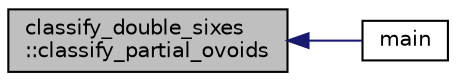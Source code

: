 digraph "classify_double_sixes::classify_partial_ovoids"
{
  edge [fontname="Helvetica",fontsize="10",labelfontname="Helvetica",labelfontsize="10"];
  node [fontname="Helvetica",fontsize="10",shape=record];
  rankdir="LR";
  Node1270 [label="classify_double_sixes\l::classify_partial_ovoids",height=0.2,width=0.4,color="black", fillcolor="grey75", style="filled", fontcolor="black"];
  Node1270 -> Node1271 [dir="back",color="midnightblue",fontsize="10",style="solid",fontname="Helvetica"];
  Node1271 [label="main",height=0.2,width=0.4,color="black", fillcolor="white", style="filled",URL="$df/df8/surface__classify_8_c.html#a217dbf8b442f20279ea00b898af96f52"];
}
